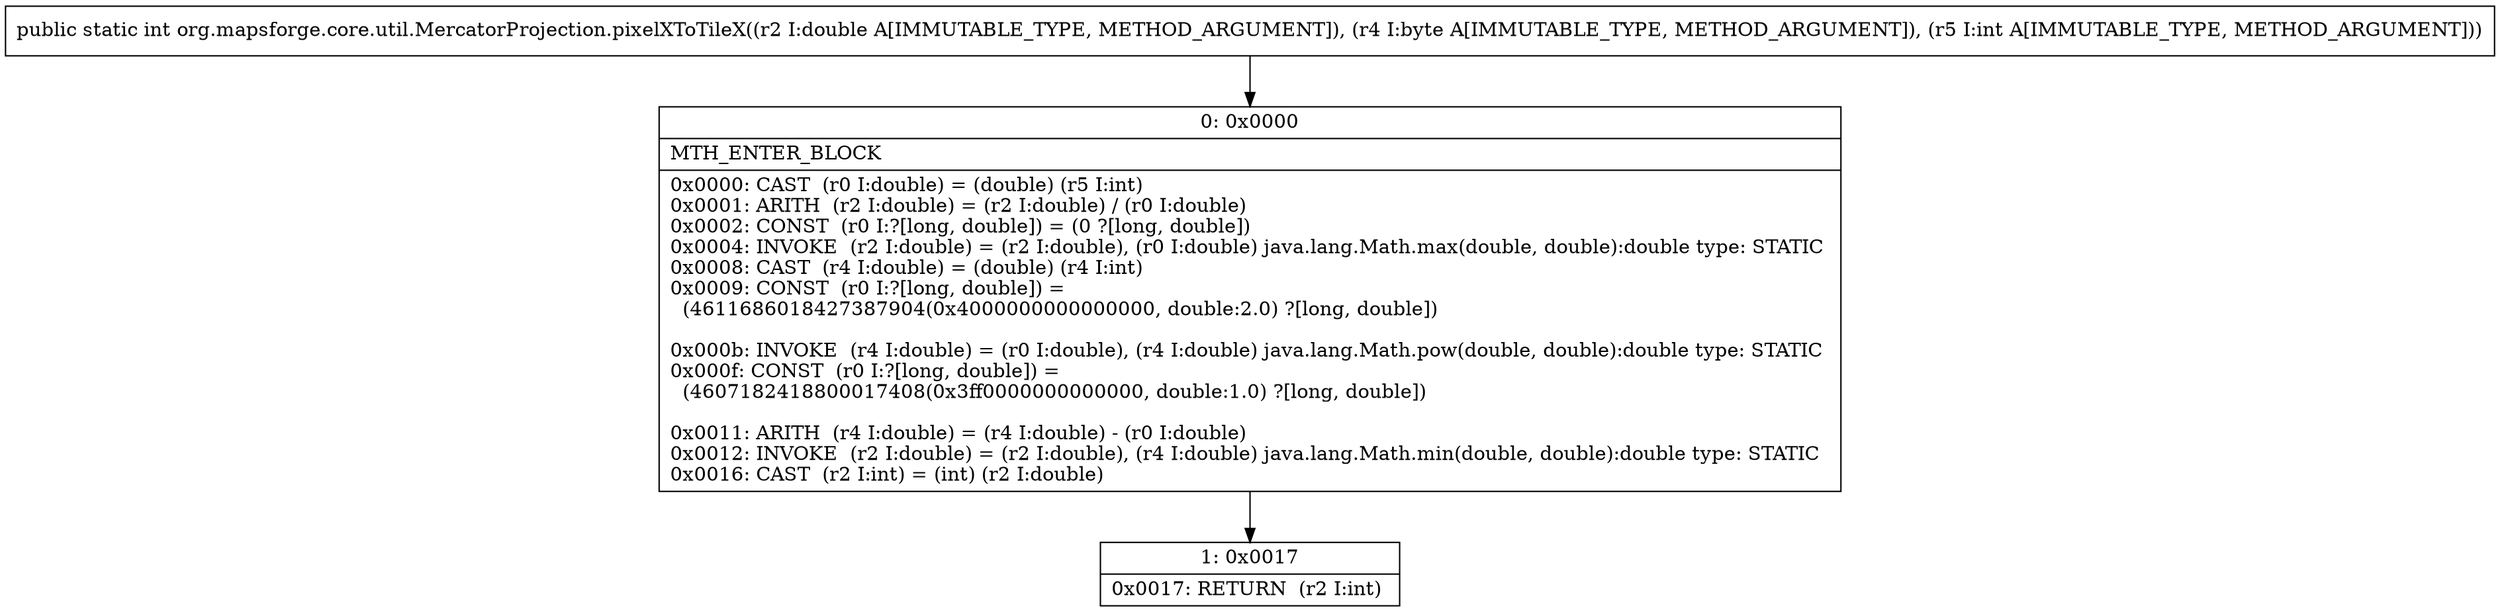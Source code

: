 digraph "CFG fororg.mapsforge.core.util.MercatorProjection.pixelXToTileX(DBI)I" {
Node_0 [shape=record,label="{0\:\ 0x0000|MTH_ENTER_BLOCK\l|0x0000: CAST  (r0 I:double) = (double) (r5 I:int) \l0x0001: ARITH  (r2 I:double) = (r2 I:double) \/ (r0 I:double) \l0x0002: CONST  (r0 I:?[long, double]) = (0 ?[long, double]) \l0x0004: INVOKE  (r2 I:double) = (r2 I:double), (r0 I:double) java.lang.Math.max(double, double):double type: STATIC \l0x0008: CAST  (r4 I:double) = (double) (r4 I:int) \l0x0009: CONST  (r0 I:?[long, double]) = \l  (4611686018427387904(0x4000000000000000, double:2.0) ?[long, double])\l \l0x000b: INVOKE  (r4 I:double) = (r0 I:double), (r4 I:double) java.lang.Math.pow(double, double):double type: STATIC \l0x000f: CONST  (r0 I:?[long, double]) = \l  (4607182418800017408(0x3ff0000000000000, double:1.0) ?[long, double])\l \l0x0011: ARITH  (r4 I:double) = (r4 I:double) \- (r0 I:double) \l0x0012: INVOKE  (r2 I:double) = (r2 I:double), (r4 I:double) java.lang.Math.min(double, double):double type: STATIC \l0x0016: CAST  (r2 I:int) = (int) (r2 I:double) \l}"];
Node_1 [shape=record,label="{1\:\ 0x0017|0x0017: RETURN  (r2 I:int) \l}"];
MethodNode[shape=record,label="{public static int org.mapsforge.core.util.MercatorProjection.pixelXToTileX((r2 I:double A[IMMUTABLE_TYPE, METHOD_ARGUMENT]), (r4 I:byte A[IMMUTABLE_TYPE, METHOD_ARGUMENT]), (r5 I:int A[IMMUTABLE_TYPE, METHOD_ARGUMENT])) }"];
MethodNode -> Node_0;
Node_0 -> Node_1;
}

